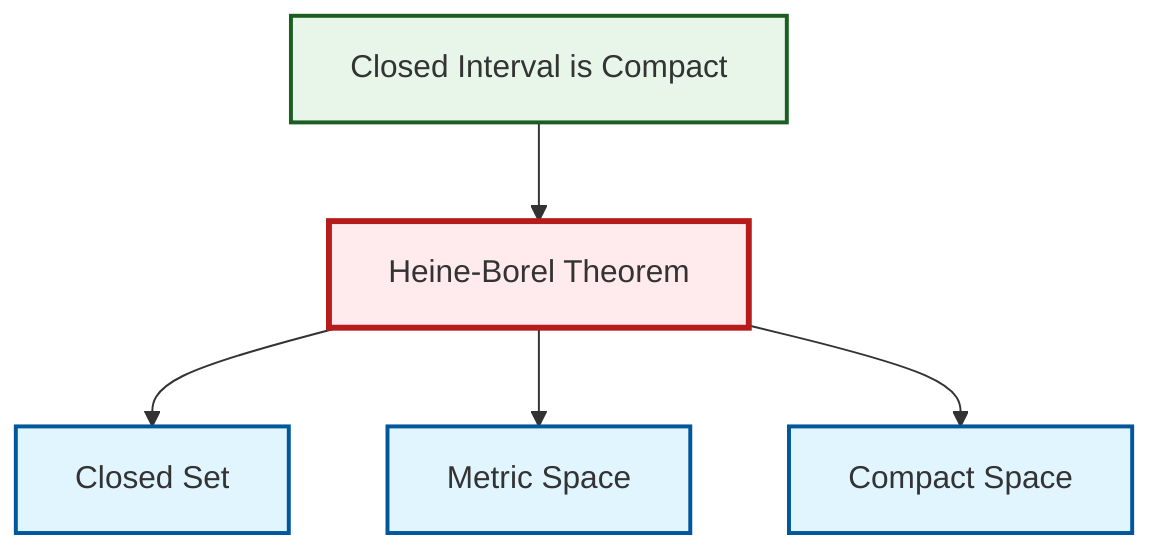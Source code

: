 graph TD
    classDef definition fill:#e1f5fe,stroke:#01579b,stroke-width:2px
    classDef theorem fill:#f3e5f5,stroke:#4a148c,stroke-width:2px
    classDef axiom fill:#fff3e0,stroke:#e65100,stroke-width:2px
    classDef example fill:#e8f5e9,stroke:#1b5e20,stroke-width:2px
    classDef current fill:#ffebee,stroke:#b71c1c,stroke-width:3px
    def-compact["Compact Space"]:::definition
    def-closed-set["Closed Set"]:::definition
    def-metric-space["Metric Space"]:::definition
    thm-heine-borel["Heine-Borel Theorem"]:::theorem
    ex-closed-interval-compact["Closed Interval is Compact"]:::example
    ex-closed-interval-compact --> thm-heine-borel
    thm-heine-borel --> def-closed-set
    thm-heine-borel --> def-metric-space
    thm-heine-borel --> def-compact
    class thm-heine-borel current